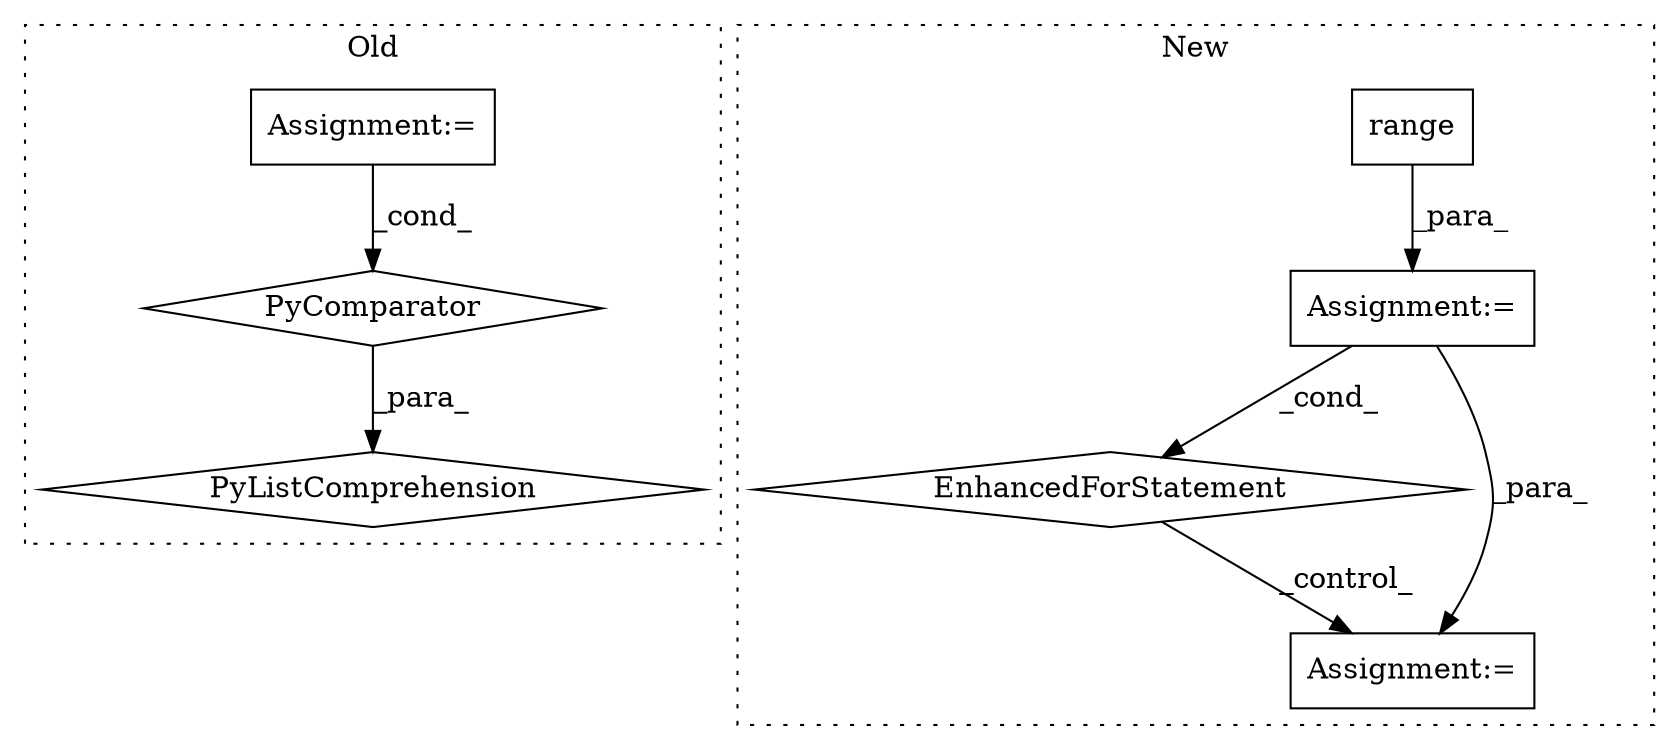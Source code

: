 digraph G {
subgraph cluster0 {
1 [label="PyListComprehension" a="109" s="7626" l="127" shape="diamond"];
3 [label="PyComparator" a="113" s="7705" l="40" shape="diamond"];
5 [label="Assignment:=" a="7" s="7705" l="40" shape="box"];
label = "Old";
style="dotted";
}
subgraph cluster1 {
2 [label="range" a="32" s="7579,7590" l="6,1" shape="box"];
4 [label="Assignment:=" a="7" s="7518,7591" l="53,2" shape="box"];
6 [label="EnhancedForStatement" a="70" s="7518,7591" l="53,2" shape="diamond"];
7 [label="Assignment:=" a="7" s="7689" l="1" shape="box"];
label = "New";
style="dotted";
}
2 -> 4 [label="_para_"];
3 -> 1 [label="_para_"];
4 -> 6 [label="_cond_"];
4 -> 7 [label="_para_"];
5 -> 3 [label="_cond_"];
6 -> 7 [label="_control_"];
}